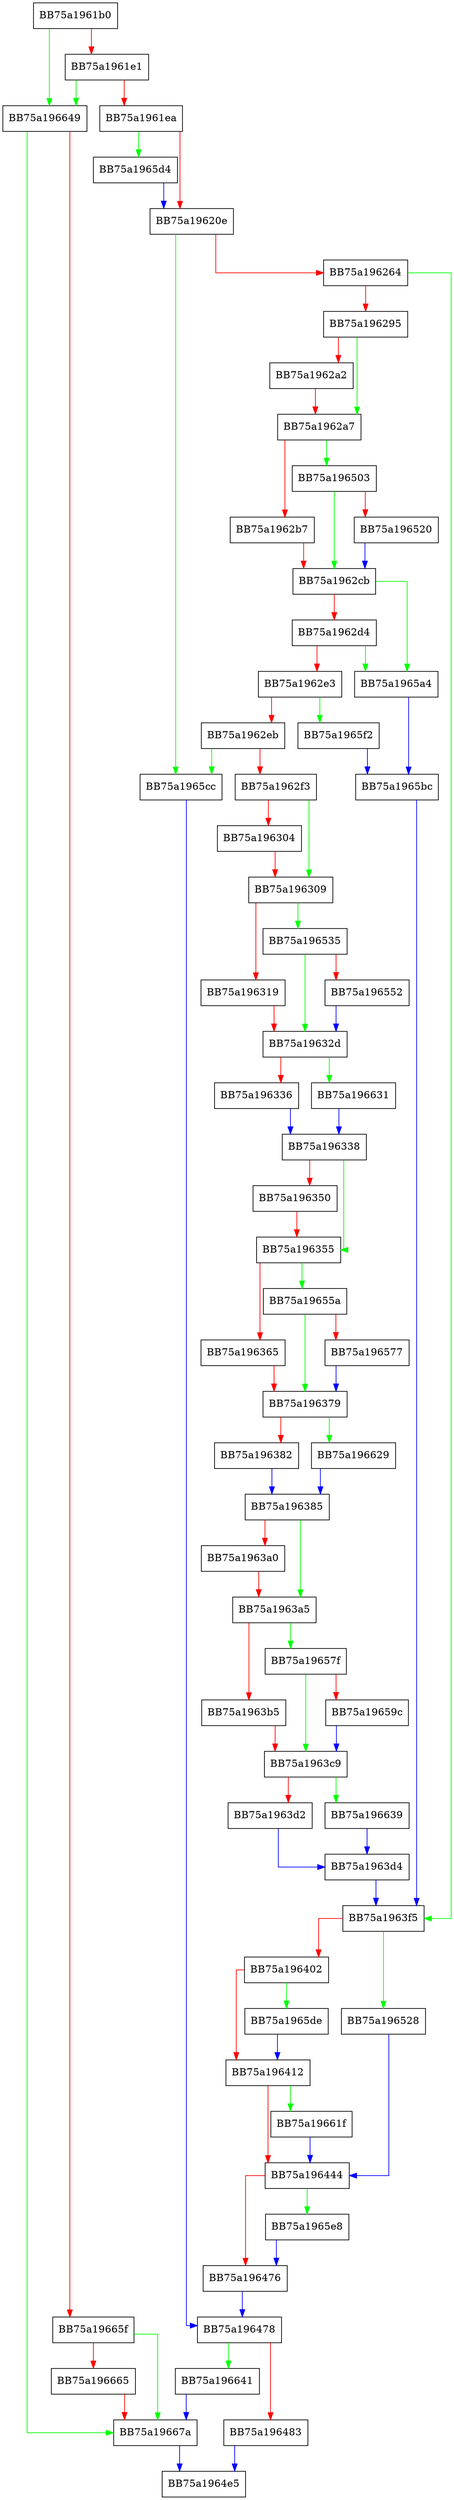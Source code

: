 digraph AllocNextState {
  node [shape="box"];
  graph [splines=ortho];
  BB75a1961b0 -> BB75a196649 [color="green"];
  BB75a1961b0 -> BB75a1961e1 [color="red"];
  BB75a1961e1 -> BB75a196649 [color="green"];
  BB75a1961e1 -> BB75a1961ea [color="red"];
  BB75a1961ea -> BB75a1965d4 [color="green"];
  BB75a1961ea -> BB75a19620e [color="red"];
  BB75a19620e -> BB75a1965cc [color="green"];
  BB75a19620e -> BB75a196264 [color="red"];
  BB75a196264 -> BB75a1963f5 [color="green"];
  BB75a196264 -> BB75a196295 [color="red"];
  BB75a196295 -> BB75a1962a7 [color="green"];
  BB75a196295 -> BB75a1962a2 [color="red"];
  BB75a1962a2 -> BB75a1962a7 [color="red"];
  BB75a1962a7 -> BB75a196503 [color="green"];
  BB75a1962a7 -> BB75a1962b7 [color="red"];
  BB75a1962b7 -> BB75a1962cb [color="red"];
  BB75a1962cb -> BB75a1965a4 [color="green"];
  BB75a1962cb -> BB75a1962d4 [color="red"];
  BB75a1962d4 -> BB75a1965a4 [color="green"];
  BB75a1962d4 -> BB75a1962e3 [color="red"];
  BB75a1962e3 -> BB75a1965f2 [color="green"];
  BB75a1962e3 -> BB75a1962eb [color="red"];
  BB75a1962eb -> BB75a1965cc [color="green"];
  BB75a1962eb -> BB75a1962f3 [color="red"];
  BB75a1962f3 -> BB75a196309 [color="green"];
  BB75a1962f3 -> BB75a196304 [color="red"];
  BB75a196304 -> BB75a196309 [color="red"];
  BB75a196309 -> BB75a196535 [color="green"];
  BB75a196309 -> BB75a196319 [color="red"];
  BB75a196319 -> BB75a19632d [color="red"];
  BB75a19632d -> BB75a196631 [color="green"];
  BB75a19632d -> BB75a196336 [color="red"];
  BB75a196336 -> BB75a196338 [color="blue"];
  BB75a196338 -> BB75a196355 [color="green"];
  BB75a196338 -> BB75a196350 [color="red"];
  BB75a196350 -> BB75a196355 [color="red"];
  BB75a196355 -> BB75a19655a [color="green"];
  BB75a196355 -> BB75a196365 [color="red"];
  BB75a196365 -> BB75a196379 [color="red"];
  BB75a196379 -> BB75a196629 [color="green"];
  BB75a196379 -> BB75a196382 [color="red"];
  BB75a196382 -> BB75a196385 [color="blue"];
  BB75a196385 -> BB75a1963a5 [color="green"];
  BB75a196385 -> BB75a1963a0 [color="red"];
  BB75a1963a0 -> BB75a1963a5 [color="red"];
  BB75a1963a5 -> BB75a19657f [color="green"];
  BB75a1963a5 -> BB75a1963b5 [color="red"];
  BB75a1963b5 -> BB75a1963c9 [color="red"];
  BB75a1963c9 -> BB75a196639 [color="green"];
  BB75a1963c9 -> BB75a1963d2 [color="red"];
  BB75a1963d2 -> BB75a1963d4 [color="blue"];
  BB75a1963d4 -> BB75a1963f5 [color="blue"];
  BB75a1963f5 -> BB75a196528 [color="green"];
  BB75a1963f5 -> BB75a196402 [color="red"];
  BB75a196402 -> BB75a1965de [color="green"];
  BB75a196402 -> BB75a196412 [color="red"];
  BB75a196412 -> BB75a19661f [color="green"];
  BB75a196412 -> BB75a196444 [color="red"];
  BB75a196444 -> BB75a1965e8 [color="green"];
  BB75a196444 -> BB75a196476 [color="red"];
  BB75a196476 -> BB75a196478 [color="blue"];
  BB75a196478 -> BB75a196641 [color="green"];
  BB75a196478 -> BB75a196483 [color="red"];
  BB75a196483 -> BB75a1964e5 [color="blue"];
  BB75a196503 -> BB75a1962cb [color="green"];
  BB75a196503 -> BB75a196520 [color="red"];
  BB75a196520 -> BB75a1962cb [color="blue"];
  BB75a196528 -> BB75a196444 [color="blue"];
  BB75a196535 -> BB75a19632d [color="green"];
  BB75a196535 -> BB75a196552 [color="red"];
  BB75a196552 -> BB75a19632d [color="blue"];
  BB75a19655a -> BB75a196379 [color="green"];
  BB75a19655a -> BB75a196577 [color="red"];
  BB75a196577 -> BB75a196379 [color="blue"];
  BB75a19657f -> BB75a1963c9 [color="green"];
  BB75a19657f -> BB75a19659c [color="red"];
  BB75a19659c -> BB75a1963c9 [color="blue"];
  BB75a1965a4 -> BB75a1965bc [color="blue"];
  BB75a1965bc -> BB75a1963f5 [color="blue"];
  BB75a1965cc -> BB75a196478 [color="blue"];
  BB75a1965d4 -> BB75a19620e [color="blue"];
  BB75a1965de -> BB75a196412 [color="blue"];
  BB75a1965e8 -> BB75a196476 [color="blue"];
  BB75a1965f2 -> BB75a1965bc [color="blue"];
  BB75a19661f -> BB75a196444 [color="blue"];
  BB75a196629 -> BB75a196385 [color="blue"];
  BB75a196631 -> BB75a196338 [color="blue"];
  BB75a196639 -> BB75a1963d4 [color="blue"];
  BB75a196641 -> BB75a19667a [color="blue"];
  BB75a196649 -> BB75a19667a [color="green"];
  BB75a196649 -> BB75a19665f [color="red"];
  BB75a19665f -> BB75a19667a [color="green"];
  BB75a19665f -> BB75a196665 [color="red"];
  BB75a196665 -> BB75a19667a [color="red"];
  BB75a19667a -> BB75a1964e5 [color="blue"];
}